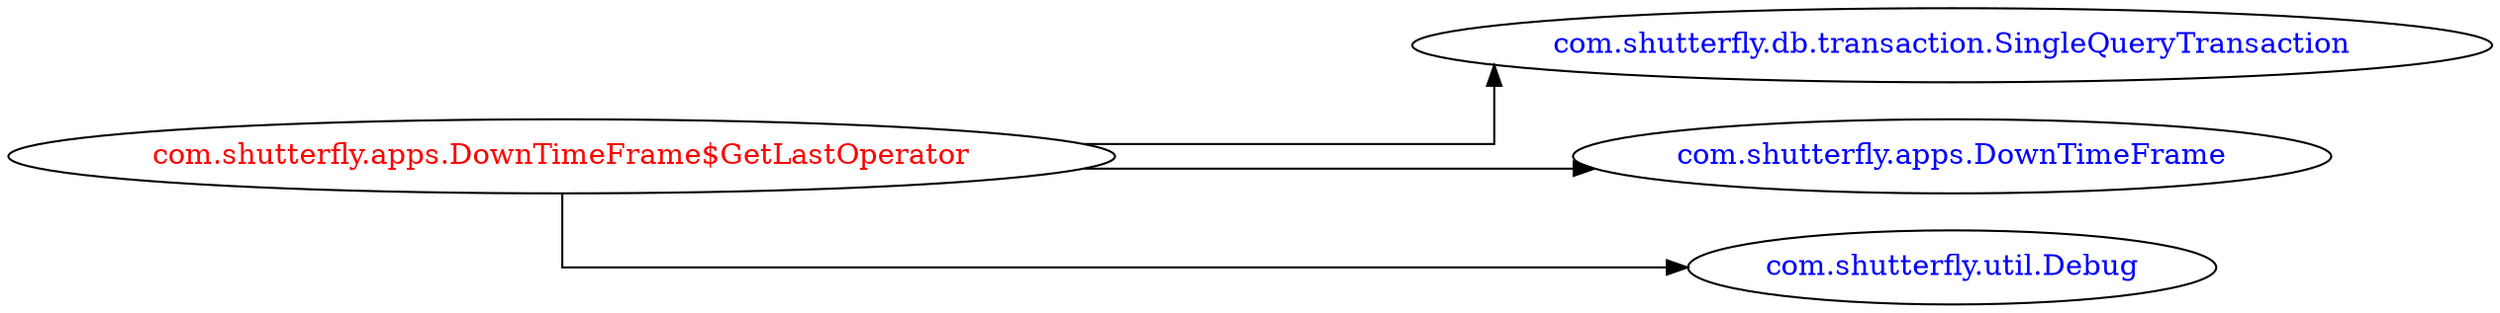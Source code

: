 digraph dependencyGraph {
 concentrate=true;
 ranksep="2.0";
 rankdir="LR"; 
 splines="ortho";
"com.shutterfly.apps.DownTimeFrame$GetLastOperator" [fontcolor="red"];
"com.shutterfly.db.transaction.SingleQueryTransaction" [ fontcolor="blue" ];
"com.shutterfly.apps.DownTimeFrame$GetLastOperator"->"com.shutterfly.db.transaction.SingleQueryTransaction";
"com.shutterfly.apps.DownTimeFrame" [ fontcolor="blue" ];
"com.shutterfly.apps.DownTimeFrame$GetLastOperator"->"com.shutterfly.apps.DownTimeFrame";
"com.shutterfly.util.Debug" [ fontcolor="blue" ];
"com.shutterfly.apps.DownTimeFrame$GetLastOperator"->"com.shutterfly.util.Debug";
}
